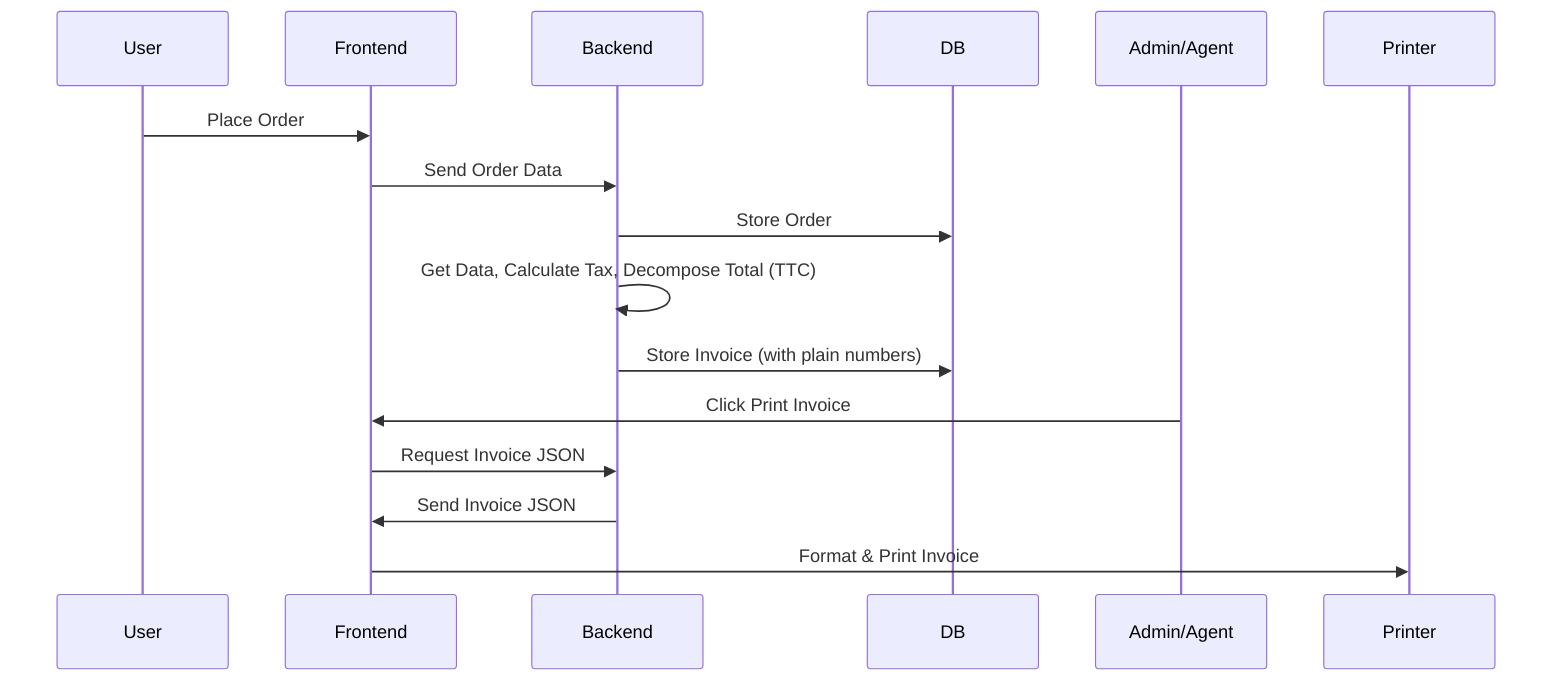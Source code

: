 sequenceDiagram
    participant User
    participant Frontend
    participant Backend
    participant DB

    User->>Frontend: Place Order
    Frontend->>Backend: Send Order Data
    Backend->>DB: Store Order
    Backend->>Backend: Get Data, Calculate Tax, Decompose Total (TTC)
    Backend->>DB: Store Invoice (with plain numbers)
    Admin/Agent->>Frontend: Click Print Invoice
    Frontend->>Backend: Request Invoice JSON
    Backend->>Frontend: Send Invoice JSON
    Frontend->>Printer: Format & Print Invoice